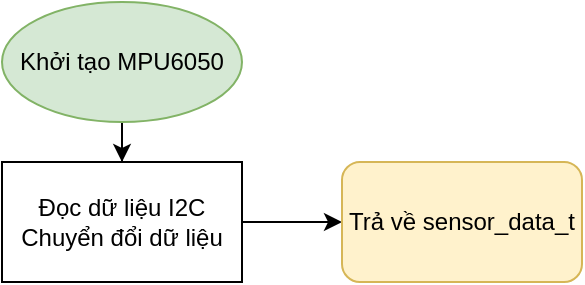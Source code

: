 <mxfile version="26.2.2">
  <diagram id="C5RBs43oDa-KdzZeNtuy" name="Page-1">
    <mxGraphModel dx="406" dy="528" grid="1" gridSize="10" guides="1" tooltips="1" connect="1" arrows="1" fold="1" page="1" pageScale="1" pageWidth="827" pageHeight="1169" math="0" shadow="0">
      <root>
        <mxCell id="WIyWlLk6GJQsqaUBKTNV-0" />
        <mxCell id="WIyWlLk6GJQsqaUBKTNV-1" parent="WIyWlLk6GJQsqaUBKTNV-0" />
        <mxCell id="GV9M-fqAzOe4rNc_JZYX-3" value="" style="edgeStyle=orthogonalEdgeStyle;rounded=0;orthogonalLoop=1;jettySize=auto;html=1;" edge="1" parent="WIyWlLk6GJQsqaUBKTNV-1" source="GV9M-fqAzOe4rNc_JZYX-0" target="GV9M-fqAzOe4rNc_JZYX-2">
          <mxGeometry relative="1" as="geometry" />
        </mxCell>
        <mxCell id="GV9M-fqAzOe4rNc_JZYX-0" value="Khởi tạo MPU6050" style="ellipse;whiteSpace=wrap;html=1;fillColor=#d5e8d4;strokeColor=#82b366;" vertex="1" parent="WIyWlLk6GJQsqaUBKTNV-1">
          <mxGeometry x="80" y="60" width="120" height="60" as="geometry" />
        </mxCell>
        <mxCell id="GV9M-fqAzOe4rNc_JZYX-9" value="" style="edgeStyle=orthogonalEdgeStyle;rounded=0;orthogonalLoop=1;jettySize=auto;html=1;" edge="1" parent="WIyWlLk6GJQsqaUBKTNV-1" source="GV9M-fqAzOe4rNc_JZYX-2" target="GV9M-fqAzOe4rNc_JZYX-8">
          <mxGeometry relative="1" as="geometry" />
        </mxCell>
        <mxCell id="GV9M-fqAzOe4rNc_JZYX-2" value="Đọc dữ liệu I2C&lt;div&gt;Chuyển đổi dữ liệu&lt;/div&gt;" style="whiteSpace=wrap;html=1;" vertex="1" parent="WIyWlLk6GJQsqaUBKTNV-1">
          <mxGeometry x="80" y="140" width="120" height="60" as="geometry" />
        </mxCell>
        <mxCell id="GV9M-fqAzOe4rNc_JZYX-8" value="Trả về sensor_data_t" style="rounded=1;whiteSpace=wrap;html=1;fillColor=#fff2cc;strokeColor=#d6b656;" vertex="1" parent="WIyWlLk6GJQsqaUBKTNV-1">
          <mxGeometry x="250" y="140" width="120" height="60" as="geometry" />
        </mxCell>
      </root>
    </mxGraphModel>
  </diagram>
</mxfile>

